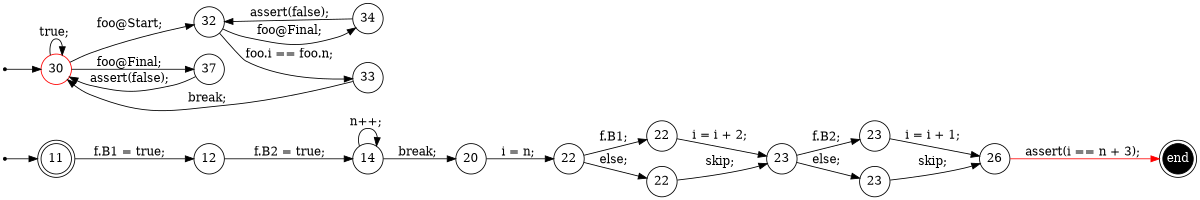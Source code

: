 digraph finite_state_machine {
	rankdir=LR
	size="8,5"
	93824993311008 [label = 11, shape = doublecircle, fixedsize = true]; 
	s93824993311008 [shape = point];
	93824993307216 [label = 30, shape = doublecircle, color = red, fixedsize = true]; 
	s93824993307216 [shape = point];
	e93824993306544 [shape = doublecircle, fixedsize = true, style = filled, fillcolor = black, fontcolor = white,  label = end];
	 93824993312480 [label = 12, shape = circle, fixedsize = true ];
	 93824993302560 [label = 14, shape = circle, fixedsize = true ];
	 93824993303360 [label = 20, shape = circle, fixedsize = true ];
	 93824993303680 [label = 22, shape = circle, fixedsize = true ];
	 93824993304480 [label = 22, shape = circle, fixedsize = true ];
	 93824993305200 [label = 22, shape = circle, fixedsize = true ];
	 93824993304992 [label = 23, shape = circle, fixedsize = true ];
	 93824993306032 [label = 23, shape = circle, fixedsize = true ];
	 93824993306752 [label = 23, shape = circle, fixedsize = true ];
	 93824993306544 [label = 26, shape = circle, fixedsize = true ];
	 93824993307216 [label = 30, shape = circle, color = red, fixedsize = true ];
	 93824993307984 [label = 32, shape = circle, fixedsize = true ];
	 93824993308816 [label = 33, shape = circle, fixedsize = true ];
	 93824993309536 [label = 34, shape = circle, fixedsize = true ];
	 93824993310048 [label = 37, shape = circle, fixedsize = true ];
	s93824993311008 -> 93824993311008;
	s93824993307216 -> 93824993307216;
	93824993311008 -> 93824993312480 [ label = "f.B1 = true; "];
	93824993312480 -> 93824993302560 [ label = "f.B2 = true; "];
	93824993302560 -> 93824993303360 [ label = "break; "];
	93824993302560 -> 93824993302560 [ label = "n++; "];
	93824993303360 -> 93824993303680 [ label = "i = n; "];
	93824993303680 -> 93824993304480 [ label = "f.B1; "];
	93824993304480 -> 93824993304992 [ label = "i = i + 2; "];
	93824993303680 -> 93824993305200 [ label = "else; "];
	93824993305200 -> 93824993304992 [ label = "skip; "];
	93824993304992 -> 93824993306032 [ label = "f.B2; "];
	93824993306032 -> 93824993306544 [ label = "i = i + 1; "];
	93824993304992 -> 93824993306752 [ label = "else; "];
	93824993306752 -> 93824993306544 [ label = "skip; "];
	93824993306544 -> e93824993306544 [color = red, label = "assert(i == n + 3); "];
	93824993307216 -> 93824993307984 [ label = "foo@Start; "];
	93824993307984 -> 93824993308816 [ label = "foo.i == foo.n; "];
	93824993308816 -> 93824993307216 [ label = "break; "];
	93824993307984 -> 93824993309536 [ label = "foo@Final; "];
	93824993309536 -> 93824993307984 [ label = "assert(false); "];
	93824993307216 -> 93824993310048 [ label = "foo@Final; "];
	93824993310048 -> 93824993307216 [ label = "assert(false); "];
	93824993307216 -> 93824993307216 [ label = "true; "];
}